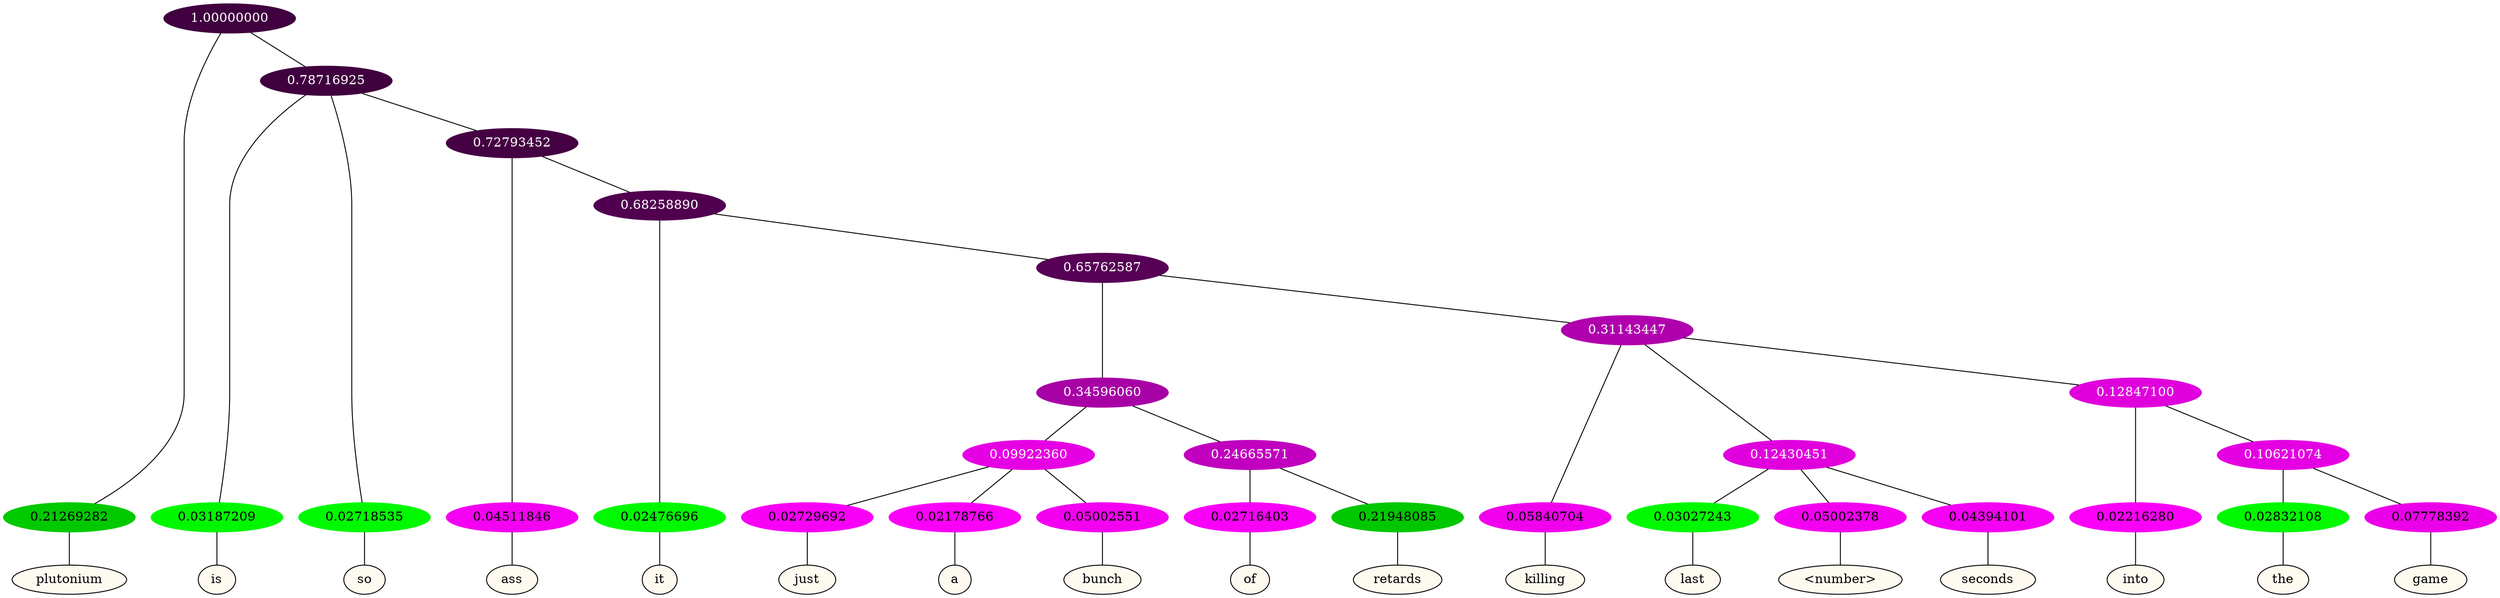 graph {
	node [format=png height=0.15 nodesep=0.001 ordering=out overlap=prism overlap_scaling=0.01 ranksep=0.001 ratio=0.2 style=filled width=0.15]
	{
		rank=same
		a_w_1 [label=plutonium color=black fillcolor=floralwhite style="filled,solid"]
		a_w_3 [label=is color=black fillcolor=floralwhite style="filled,solid"]
		a_w_4 [label=so color=black fillcolor=floralwhite style="filled,solid"]
		a_w_6 [label=ass color=black fillcolor=floralwhite style="filled,solid"]
		a_w_8 [label=it color=black fillcolor=floralwhite style="filled,solid"]
		a_w_17 [label=just color=black fillcolor=floralwhite style="filled,solid"]
		a_w_18 [label=a color=black fillcolor=floralwhite style="filled,solid"]
		a_w_19 [label=bunch color=black fillcolor=floralwhite style="filled,solid"]
		a_w_20 [label=of color=black fillcolor=floralwhite style="filled,solid"]
		a_w_21 [label=retards color=black fillcolor=floralwhite style="filled,solid"]
		a_w_14 [label=killing color=black fillcolor=floralwhite style="filled,solid"]
		a_w_22 [label=last color=black fillcolor=floralwhite style="filled,solid"]
		a_w_23 [label="\<number\>" color=black fillcolor=floralwhite style="filled,solid"]
		a_w_24 [label=seconds color=black fillcolor=floralwhite style="filled,solid"]
		a_w_25 [label=into color=black fillcolor=floralwhite style="filled,solid"]
		a_w_27 [label=the color=black fillcolor=floralwhite style="filled,solid"]
		a_w_28 [label=game color=black fillcolor=floralwhite style="filled,solid"]
	}
	a_n_1 -- a_w_1
	a_n_3 -- a_w_3
	a_n_4 -- a_w_4
	a_n_6 -- a_w_6
	a_n_8 -- a_w_8
	a_n_17 -- a_w_17
	a_n_18 -- a_w_18
	a_n_19 -- a_w_19
	a_n_20 -- a_w_20
	a_n_21 -- a_w_21
	a_n_14 -- a_w_14
	a_n_22 -- a_w_22
	a_n_23 -- a_w_23
	a_n_24 -- a_w_24
	a_n_25 -- a_w_25
	a_n_27 -- a_w_27
	a_n_28 -- a_w_28
	{
		rank=same
		a_n_1 [label=0.21269282 color="0.334 1.000 0.787" fontcolor=black]
		a_n_3 [label=0.03187209 color="0.334 1.000 0.968" fontcolor=black]
		a_n_4 [label=0.02718535 color="0.334 1.000 0.973" fontcolor=black]
		a_n_6 [label=0.04511846 color="0.835 1.000 0.955" fontcolor=black]
		a_n_8 [label=0.02476696 color="0.334 1.000 0.975" fontcolor=black]
		a_n_17 [label=0.02729692 color="0.835 1.000 0.973" fontcolor=black]
		a_n_18 [label=0.02178766 color="0.835 1.000 0.978" fontcolor=black]
		a_n_19 [label=0.05002551 color="0.835 1.000 0.950" fontcolor=black]
		a_n_20 [label=0.02716403 color="0.835 1.000 0.973" fontcolor=black]
		a_n_21 [label=0.21948085 color="0.334 1.000 0.781" fontcolor=black]
		a_n_14 [label=0.05840704 color="0.835 1.000 0.942" fontcolor=black]
		a_n_22 [label=0.03027243 color="0.334 1.000 0.970" fontcolor=black]
		a_n_23 [label=0.05002378 color="0.835 1.000 0.950" fontcolor=black]
		a_n_24 [label=0.04394101 color="0.835 1.000 0.956" fontcolor=black]
		a_n_25 [label=0.02216280 color="0.835 1.000 0.978" fontcolor=black]
		a_n_27 [label=0.02832108 color="0.334 1.000 0.972" fontcolor=black]
		a_n_28 [label=0.07778392 color="0.835 1.000 0.922" fontcolor=black]
	}
	a_n_0 [label=1.00000000 color="0.835 1.000 0.250" fontcolor=grey99]
	a_n_0 -- a_n_1
	a_n_2 [label=0.78716925 color="0.835 1.000 0.250" fontcolor=grey99]
	a_n_0 -- a_n_2
	a_n_2 -- a_n_3
	a_n_2 -- a_n_4
	a_n_5 [label=0.72793452 color="0.835 1.000 0.272" fontcolor=grey99]
	a_n_2 -- a_n_5
	a_n_5 -- a_n_6
	a_n_7 [label=0.68258890 color="0.835 1.000 0.317" fontcolor=grey99]
	a_n_5 -- a_n_7
	a_n_7 -- a_n_8
	a_n_9 [label=0.65762587 color="0.835 1.000 0.342" fontcolor=grey99]
	a_n_7 -- a_n_9
	a_n_10 [label=0.34596060 color="0.835 1.000 0.654" fontcolor=grey99]
	a_n_9 -- a_n_10
	a_n_11 [label=0.31143447 color="0.835 1.000 0.689" fontcolor=grey99]
	a_n_9 -- a_n_11
	a_n_12 [label=0.09922360 color="0.835 1.000 0.901" fontcolor=grey99]
	a_n_10 -- a_n_12
	a_n_13 [label=0.24665571 color="0.835 1.000 0.753" fontcolor=grey99]
	a_n_10 -- a_n_13
	a_n_11 -- a_n_14
	a_n_15 [label=0.12430451 color="0.835 1.000 0.876" fontcolor=grey99]
	a_n_11 -- a_n_15
	a_n_16 [label=0.12847100 color="0.835 1.000 0.872" fontcolor=grey99]
	a_n_11 -- a_n_16
	a_n_12 -- a_n_17
	a_n_12 -- a_n_18
	a_n_12 -- a_n_19
	a_n_13 -- a_n_20
	a_n_13 -- a_n_21
	a_n_15 -- a_n_22
	a_n_15 -- a_n_23
	a_n_15 -- a_n_24
	a_n_16 -- a_n_25
	a_n_26 [label=0.10621074 color="0.835 1.000 0.894" fontcolor=grey99]
	a_n_16 -- a_n_26
	a_n_26 -- a_n_27
	a_n_26 -- a_n_28
}
